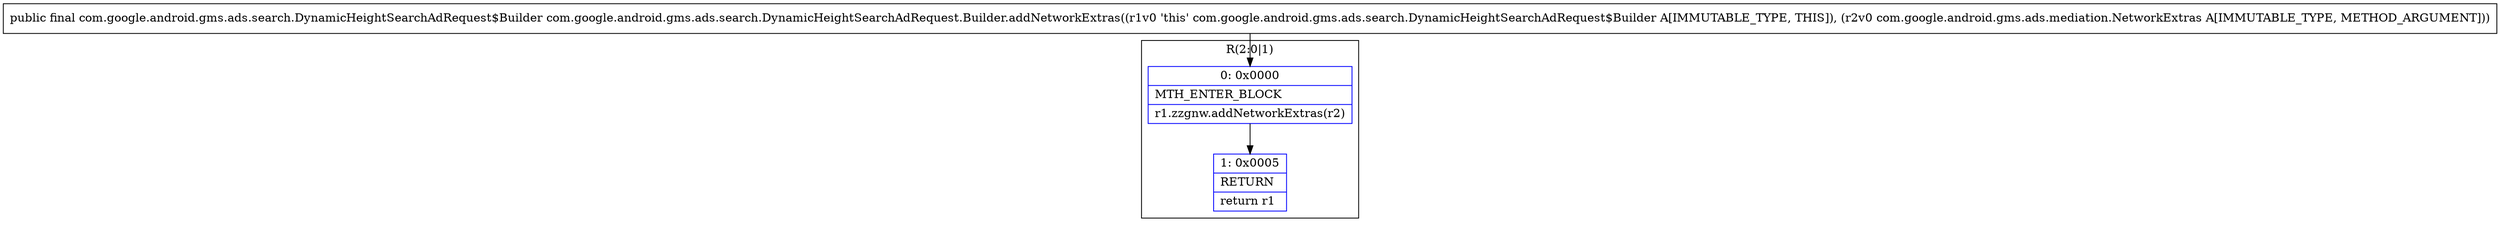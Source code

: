 digraph "CFG forcom.google.android.gms.ads.search.DynamicHeightSearchAdRequest.Builder.addNetworkExtras(Lcom\/google\/android\/gms\/ads\/mediation\/NetworkExtras;)Lcom\/google\/android\/gms\/ads\/search\/DynamicHeightSearchAdRequest$Builder;" {
subgraph cluster_Region_341832004 {
label = "R(2:0|1)";
node [shape=record,color=blue];
Node_0 [shape=record,label="{0\:\ 0x0000|MTH_ENTER_BLOCK\l|r1.zzgnw.addNetworkExtras(r2)\l}"];
Node_1 [shape=record,label="{1\:\ 0x0005|RETURN\l|return r1\l}"];
}
MethodNode[shape=record,label="{public final com.google.android.gms.ads.search.DynamicHeightSearchAdRequest$Builder com.google.android.gms.ads.search.DynamicHeightSearchAdRequest.Builder.addNetworkExtras((r1v0 'this' com.google.android.gms.ads.search.DynamicHeightSearchAdRequest$Builder A[IMMUTABLE_TYPE, THIS]), (r2v0 com.google.android.gms.ads.mediation.NetworkExtras A[IMMUTABLE_TYPE, METHOD_ARGUMENT])) }"];
MethodNode -> Node_0;
Node_0 -> Node_1;
}

